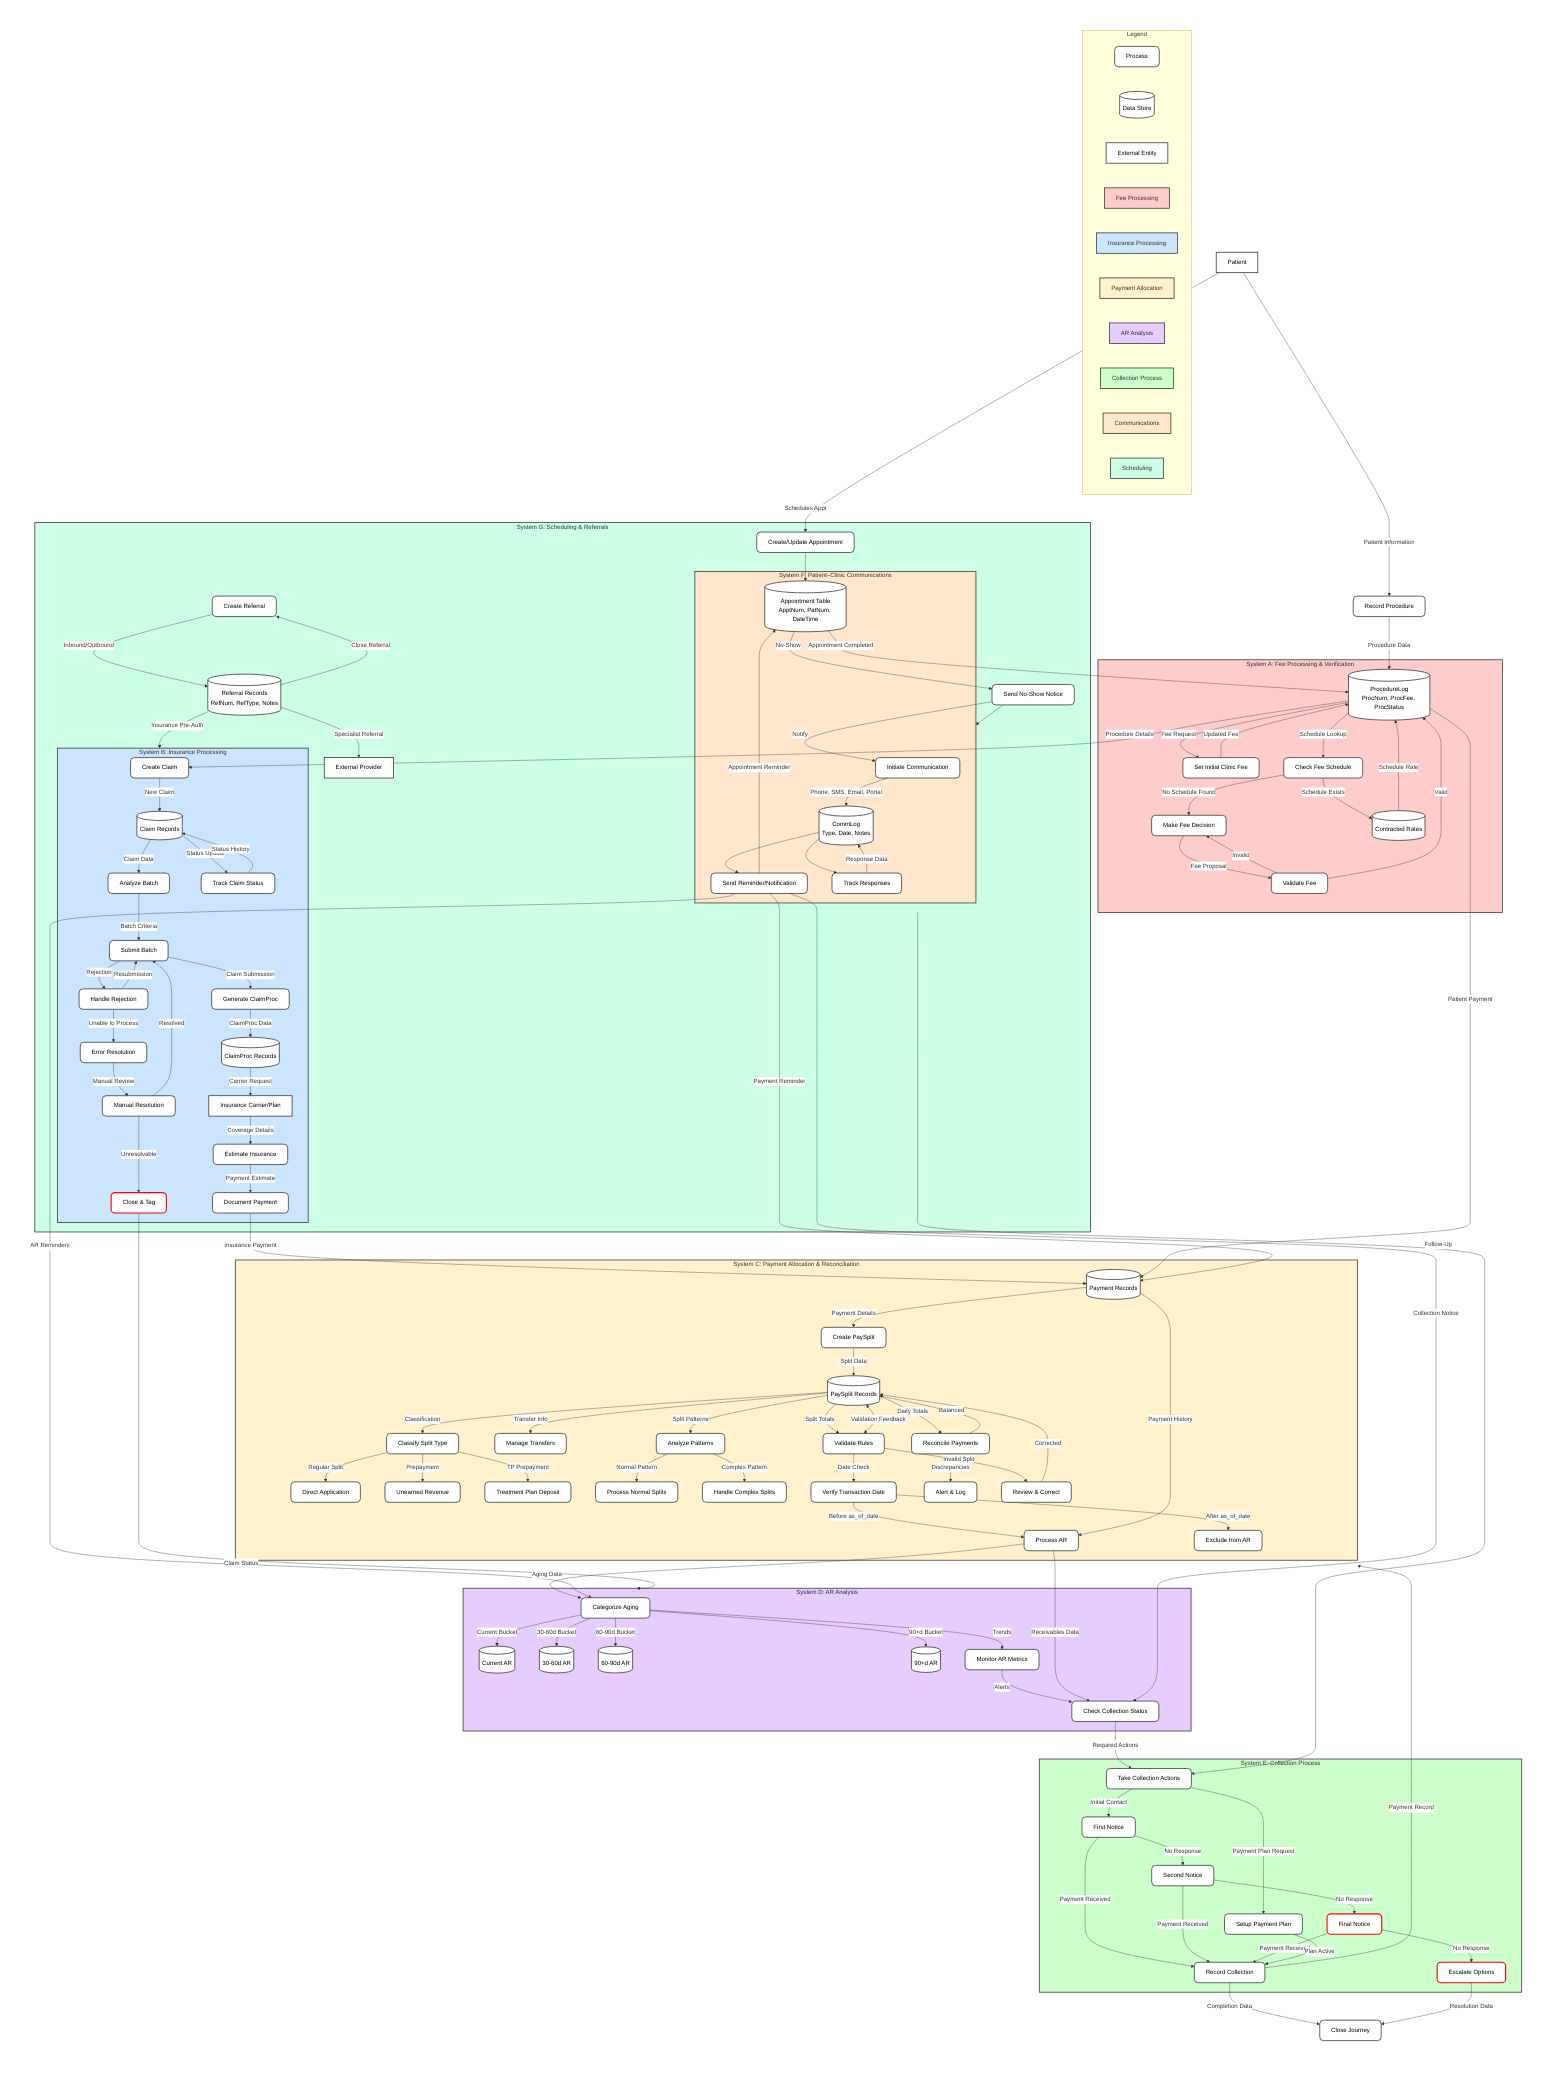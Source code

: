 %%{
  init: {
    'flowchart': {
      'diagramPadding': 80,
      'nodeSpacing': 65,
      'rankSpacing': 50,
      'curve': 'basis'
    },
    'themeVariables': {
      'fontSize': '16px',
      'fontFamily': 'Arial',
      'primaryColor': '#333333',
      'primaryTextColor': '#ffffff',
      'primaryBorderColor': '#000000',
      'lineColor': '#333333',
      'edgeLabelBackground': '#ffffff',
      'tertiaryColor': '#fff'
    }
  }
}%%

flowchart TB

    %%--------------------------------------------------------------------------
    %% EXTERNAL ENTITY & PROCEDURE RECORDING
    %%--------------------------------------------------------------------------
    A[Patient]:::entityStyle -->|Patient Information| B["Record Procedure"]:::processStyle
    B -->|Procedure Data| ProcLog[(ProcedureLog<br>ProcNum, ProcFee, ProcStatus)]:::datastoreStyle

    %%--------------------------------------------------------------------------
    %% SYSTEM A: FEE PROCESSING & VERIFICATION
    %%--------------------------------------------------------------------------
    subgraph FeeProcessing["System A: Fee Processing & Verification"]
        ProcLog -->|Fee Request| C["Set Initial Clinic Fee"]:::processStyle
        C -->|Updated Fee| ProcLog
        ProcLog -->|Schedule Lookup| D["Check Fee Schedule"]:::processStyle
        D -->|No Schedule Found| E["Make Fee Decision"]:::processStyle
        D -->|Schedule Exists| F[(Contracted Rates)]:::datastoreStyle
        F -->|Schedule Rate| ProcLog
        
        %% Fee validation flow
        E -->|Fee Proposal| FV["Validate Fee"]:::processStyle
        FV -->|Invalid| E
        FV -->|Valid| ProcLog
    end

    %%--------------------------------------------------------------------------
    %% SYSTEM B: INSURANCE PROCESSING
    %%--------------------------------------------------------------------------
    subgraph InsuranceProcessing["System B: Insurance Processing"]
        ProcLog -->|Procedure Details| I["Create Claim"]:::processStyle
        I -->|New Claim| ClaimStore[(Claim Records)]:::datastoreStyle
        ClaimStore -->|Claim Data| BA["Analyze Batch"]:::processStyle
        BA -->|Batch Criteria| BS["Submit Batch"]:::processStyle
        BS -->|Claim Submission| J["Generate ClaimProc"]:::processStyle
        J -->|ClaimProc Data| CP[(ClaimProc Records)]:::datastoreStyle
        CP -->|Carrier Request| K[Insurance Carrier/Plan]:::entityStyle
        K -->|Coverage Details| L["Estimate Insurance"]:::processStyle
        L -->|Payment Estimate| M["Document Payment"]:::processStyle
        
        %% Add claim status tracking
        ClaimStore -->|Status Update| CST["Track Claim Status"]:::processStyle
        CST -->|Status History| ClaimStore
        
        %% Enhanced error handling
        BS -->|Rejection| RE["Handle Rejection"]:::processStyle
        RE -->|Resubmission| BS
        RE -->|Unable to Process| ErrorResolution["Error Resolution"]:::processStyle
        ErrorResolution -->|Manual Review| MR["Manual Resolution"]:::processStyle
        MR -->|Resolved| BS
        MR -->|Unresolvable| CT["Close & Tag"]:::processStyle
    end

    %%--------------------------------------------------------------------------
    %% SYSTEM C: PAYMENT ALLOCATION & RECONCILIATION
    %%--------------------------------------------------------------------------
    subgraph PaymentAllocation["System C: Payment Allocation & Reconciliation"]
        M -->|Insurance Payment| P[(Payment Records)]:::datastoreStyle
        ProcLog -->|Patient Payment| P
        P -->|Payment Details| PS["Create PaySplit"]:::processStyle
        PS -->|Split Data| PSStore[(PaySplit Records)]:::datastoreStyle
        
        PSStore -->|Classification| ST["Classify Split Type"]:::processStyle
        ST -->|Regular Split| T0["Direct Application"]:::processStyle
        ST -->|Prepayment| T288["Unearned Revenue"]:::processStyle
        ST -->|TP Prepayment| T439["Treatment Plan Deposit"]:::processStyle

        PSStore -->|Transfer Info| TR["Manage Transfers"]:::processStyle
        PSStore -->|Split Patterns| SP["Analyze Patterns"]:::processStyle
        SP -->|Normal Pattern| NS["Process Normal Splits"]:::processStyle
        SP -->|Complex Pattern| CS["Handle Complex Splits"]:::processStyle

        PSStore -->|Split Totals| VR["Validate Rules"]:::processStyle
        VR -->|Date Check| TD["Verify Transaction Date"]:::processStyle
        TD -->|Before as_of_date| AR["Process AR"]:::processStyle
        TD -->|After as_of_date| EX["Exclude from AR"]:::processStyle
        
        %% Bidirectional verification & payment history
        VR <-->|Validation Feedback| PSStore
        P -->|Payment History| AR

        %% Add reconciliation process
        PSStore -->|Daily Totals| RC["Reconcile Payments"]:::processStyle
        RC -->|Discrepancies| AL["Alert & Log"]:::processStyle
        RC -->|Balanced| PSStore
        
        %% Enhanced split validation
        VR -->|Invalid Split| RV["Review & Correct"]:::processStyle
        RV -->|Corrected| PSStore
    end

    %%--------------------------------------------------------------------------
    %% SYSTEM D: AR ANALYSIS
    %%--------------------------------------------------------------------------
    subgraph ARAnalysis["System D: AR Analysis"]
        AR -->|Aging Data| AG["Categorize Aging"]:::processStyle
        AG -->|Current Bucket| A1[(Current AR)]:::datastoreStyle
        AG -->|30-60d Bucket| A2[(30-60d AR)]:::datastoreStyle
        AG -->|60-90d Bucket| A3[(60-90d AR)]:::datastoreStyle
        AG -->|90+d Bucket| A4[(90+d AR)]:::datastoreStyle
        
        %% AR monitoring
        AG -->|Trends| ARM["Monitor AR Metrics"]:::processStyle
        ARM -->|Alerts| CS2
    end

    %%--------------------------------------------------------------------------
    %% SYSTEM E: COLLECTION PROCESS
    %%--------------------------------------------------------------------------
    subgraph CollectionProcess["System E: Collection Process"]
        AR -->|Receivables Data| CS2["Check Collection Status"]:::processStyle
        CS2 -->|Required Actions| CA["Take Collection Actions"]:::processStyle
        
        %% Enhanced collection paths
        CA -->|Initial Contact| IC["First Notice"]:::processStyle
        IC -->|No Response| SR["Second Notice"]:::processStyle
        SR -->|No Response| FR["Final Notice"]:::processStyle
        FR -->|No Response| ESC["Escalate Options"]:::processStyle
        
        %% Success paths
        IC -->|Payment Received| COL["Record Collection"]:::processStyle
        SR -->|Payment Received| COL
        FR -->|Payment Received| COL
        
        %% Payment plan option
        CA -->|Payment Plan Request| PP["Setup Payment Plan"]:::processStyle
        PP -->|Plan Active| COL
    end

    %%--------------------------------------------------------------------------
    %% SYSTEM F: PATIENT–CLINIC COMMUNICATIONS
    %%--------------------------------------------------------------------------
    subgraph PatientCommunications["System F: Patient–Clinic Communications"]
        PC1["Initiate Communication"]:::processStyle -->|Phone, SMS, Email, Portal| PC2[(CommLog<br>Type, Date, Notes)]:::datastoreStyle
        PC2 --> PC3["Send Reminder/Notification"]:::processStyle
        PC3 -->|Payment Reminder| P
        PC3 -->|Appointment Reminder| G2
        PC3 -->|Collection Notice| CS2
        PC2 --> PC4["Track Responses"]:::processStyle
        PC4 -->|Response Data| PC2
    end

    %%--------------------------------------------------------------------------
    %% SYSTEM G: SCHEDULING & REFERRALS
    %%--------------------------------------------------------------------------
    subgraph SchedulingReferrals["System G: Scheduling & Referrals"]
        G1["Create/Update Appointment"]:::processStyle --> G2[(Appointment Table<br>ApptNum, PatNum, DateTime)]:::datastoreStyle
        G2 -->|Appointment Completed| ProcLog
        G2 -->|No-Show| G3["Send No-Show Notice"]:::processStyle
        G3 --> PatientCommunications

        G4["Create Referral"]:::processStyle -->|Inbound/Outbound| G5[(Referral Records<br>RefNum, RefType, Notes)]:::datastoreStyle
        G5 -->|Specialist Referral| ExternalProvider[External Provider]:::entityStyle
        G5 -->|Insurance Pre-Auth| InsuranceProcessing
        G5 -->|Close Referral| G4
    end

    %%--------------------------------------------------------------------------
    %% Additional System Links
    %%--------------------------------------------------------------------------
    A -->|Schedules Appt| G1
    PatientCommunications -->|Follow-Up| CA
    G3 -->|Notify| PC1
    PC3 -->|AR Reminders| AG
    COL -->|Payment Record| PaymentAllocation
    CT -->|Claim Status| ARAnalysis

    %%--------------------------------------------------------------------------
    %% SUCCESS CRITERIA
    %%--------------------------------------------------------------------------
    COL -->|Completion Data| X["Close Journey"]:::processStyle
    ESC -->|Resolution Data| X

    %%--------------------------------------------------------------------------
    %% LEGEND
    %%--------------------------------------------------------------------------
    subgraph Legend["Legend"]
        direction LR
        Process["Process"]:::processStyle
        DataStore[(Data Store)]:::datastoreStyle
        Entity[External Entity]:::entityStyle
        SystemA[Fee Processing]:::feeProcessingStyle
        SystemB[Insurance Processing]:::insuranceProcessingStyle
        SystemC[Payment Allocation]:::paymentAllocationStyle
        SystemD[AR Analysis]:::arAnalysisStyle
        SystemE[Collection Process]:::collectionProcessStyle
        SystemF[Communications]:::communicationsStyle
        SystemG[Scheduling]:::schedulingStyle
    end

    %%--------------------------------------------------------------------------
    %% CLASS DEFINITIONS
    %%--------------------------------------------------------------------------
    classDef entityStyle stroke:#333,stroke-width:2px,fill:#fff,color:#000
    classDef datastoreStyle stroke:#333,stroke-width:2px,fill:#fff,color:#000,shape:cylinder
    classDef processStyle stroke:#333,stroke-width:2px,fill:#fff,color:#000,rx:10,ry:10

    classDef feeProcessingStyle fill:#ffcccc,stroke:#333,stroke-width:2px
    classDef insuranceProcessingStyle fill:#cce5ff,stroke:#333,stroke-width:2px
    classDef paymentAllocationStyle fill:#fff2cc,stroke:#333,stroke-width:2px
    classDef arAnalysisStyle fill:#e6ccff,stroke:#333,stroke-width:2px
    classDef collectionProcessStyle fill:#ccffcc,stroke:#333,stroke-width:2px
    classDef communicationsStyle fill:#ffe6cc,stroke:#333,stroke-width:2px
    classDef schedulingStyle fill:#ccffe6,stroke:#333,stroke-width:2px

    class FeeProcessing feeProcessingStyle
    class InsuranceProcessing insuranceProcessingStyle
    class PaymentAllocation paymentAllocationStyle
    class ARAnalysis arAnalysisStyle
    class CollectionProcess collectionProcessStyle
    class PatientCommunications communicationsStyle
    class SchedulingReferrals schedulingStyle

    %% Critical path highlighting
    classDef criticalPath stroke:#ff0000,stroke-width:3px
    class FR,ESC,CT criticalPath